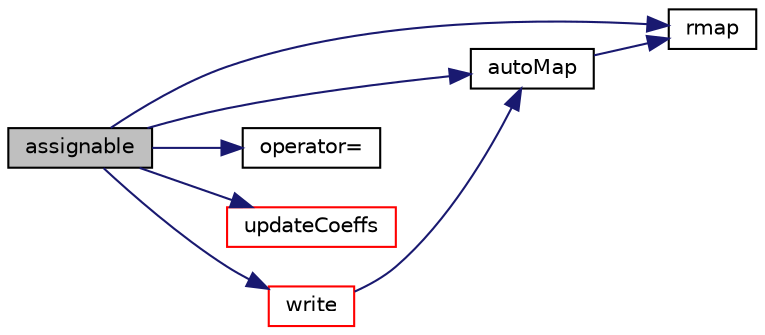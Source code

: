 digraph "assignable"
{
  bgcolor="transparent";
  edge [fontname="Helvetica",fontsize="10",labelfontname="Helvetica",labelfontsize="10"];
  node [fontname="Helvetica",fontsize="10",shape=record];
  rankdir="LR";
  Node26 [label="assignable",height=0.2,width=0.4,color="black", fillcolor="grey75", style="filled", fontcolor="black"];
  Node26 -> Node27 [color="midnightblue",fontsize="10",style="solid",fontname="Helvetica"];
  Node27 [label="autoMap",height=0.2,width=0.4,color="black",URL="$a23133.html#a0ab0c43ce90d756c88dd81e3d0a9eef5",tooltip="Map (and resize as needed) from self given a mapping object. "];
  Node27 -> Node28 [color="midnightblue",fontsize="10",style="solid",fontname="Helvetica"];
  Node28 [label="rmap",height=0.2,width=0.4,color="black",URL="$a23133.html#abe233fd0f00c5f2012c2a8f57f20f5cb",tooltip="Reverse map the given fvPatchField onto this fvPatchField. "];
  Node26 -> Node29 [color="midnightblue",fontsize="10",style="solid",fontname="Helvetica"];
  Node29 [label="operator=",height=0.2,width=0.4,color="black",URL="$a23133.html#a3c43947d30e6d33aa1f3c482fe1be7fe"];
  Node26 -> Node28 [color="midnightblue",fontsize="10",style="solid",fontname="Helvetica"];
  Node26 -> Node30 [color="midnightblue",fontsize="10",style="solid",fontname="Helvetica"];
  Node30 [label="updateCoeffs",height=0.2,width=0.4,color="red",URL="$a23133.html#a7e24eafac629d3733181cd942d4c902f",tooltip="Update the coefficients associated with the patch field. "];
  Node26 -> Node35 [color="midnightblue",fontsize="10",style="solid",fontname="Helvetica"];
  Node35 [label="write",height=0.2,width=0.4,color="red",URL="$a23133.html#a293fdfec8bdfbd5c3913ab4c9f3454ff",tooltip="Write. "];
  Node35 -> Node27 [color="midnightblue",fontsize="10",style="solid",fontname="Helvetica"];
}
